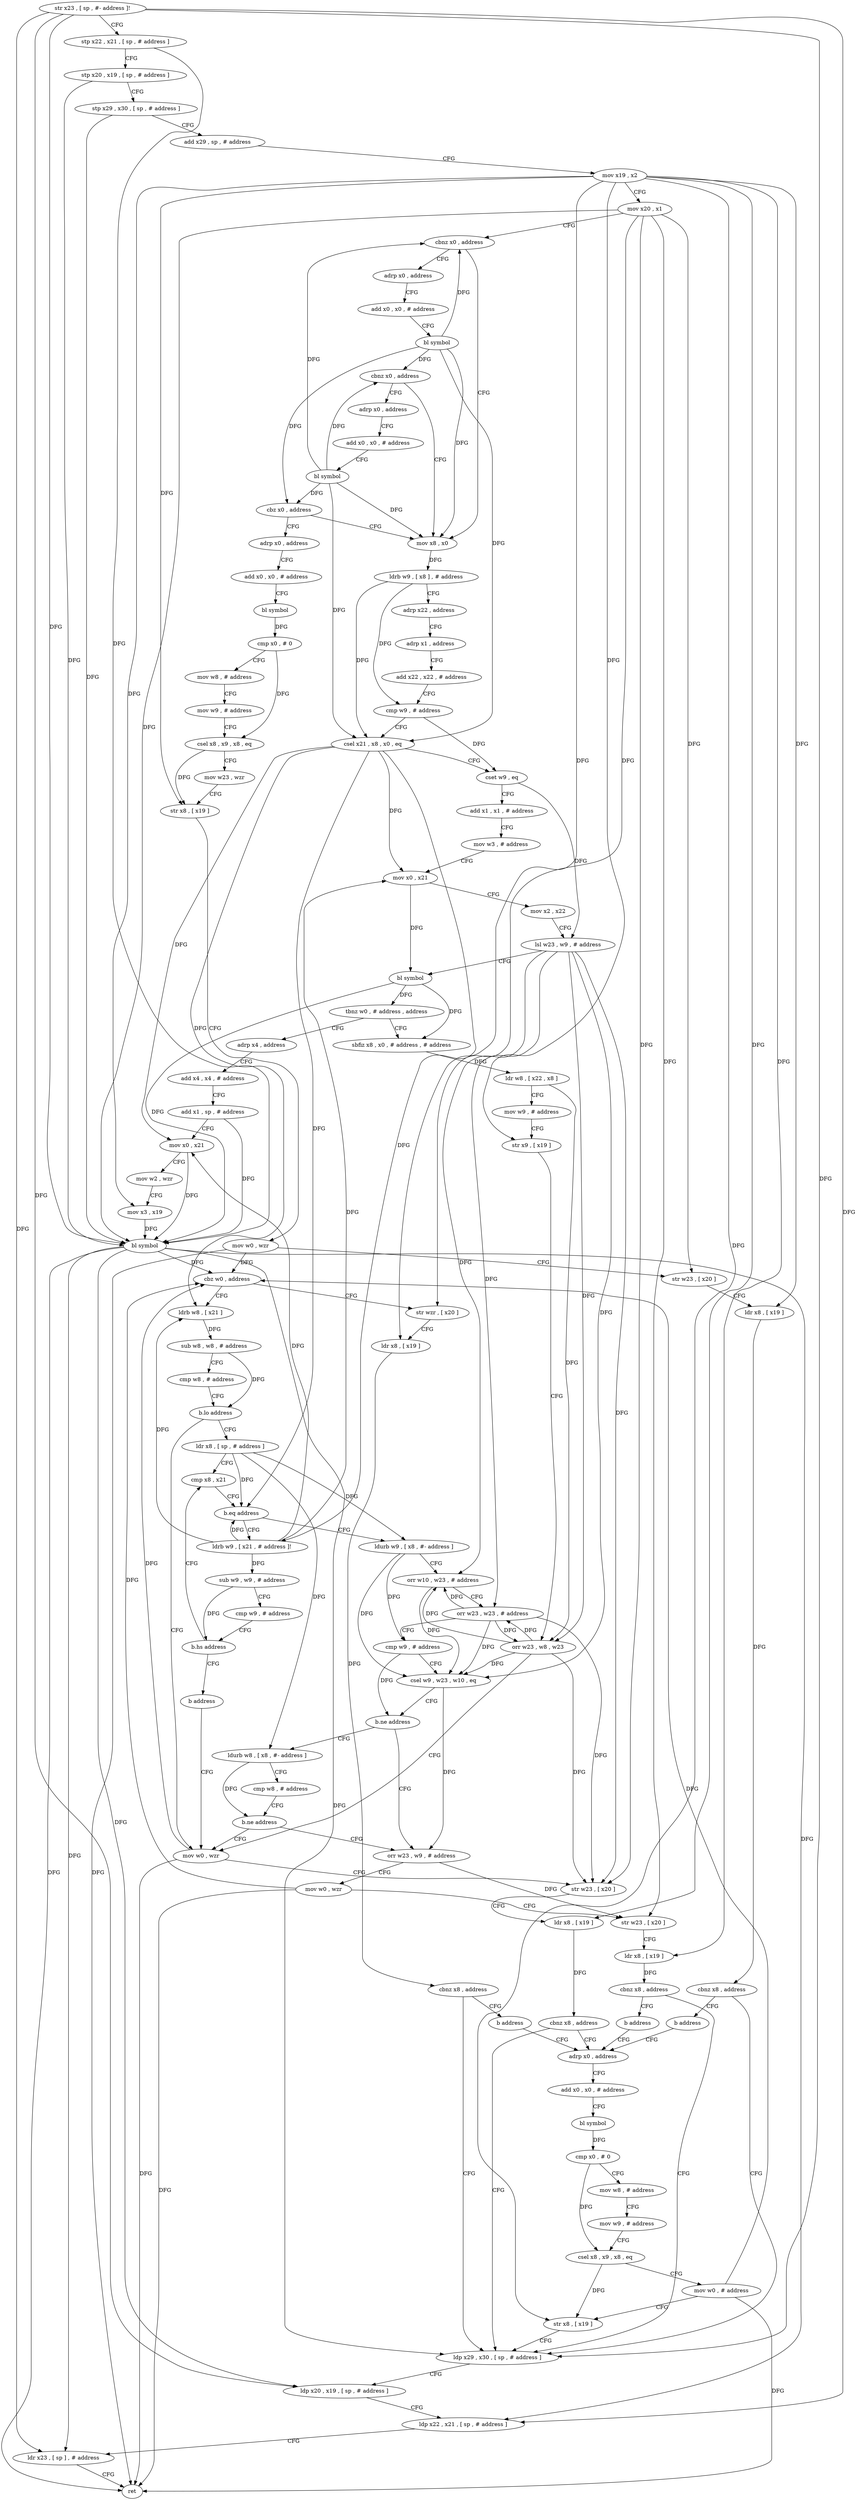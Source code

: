 digraph "func" {
"4270808" [label = "str x23 , [ sp , #- address ]!" ]
"4270812" [label = "stp x22 , x21 , [ sp , # address ]" ]
"4270816" [label = "stp x20 , x19 , [ sp , # address ]" ]
"4270820" [label = "stp x29 , x30 , [ sp , # address ]" ]
"4270824" [label = "add x29 , sp , # address" ]
"4270828" [label = "mov x19 , x2" ]
"4270832" [label = "mov x20 , x1" ]
"4270836" [label = "cbnz x0 , address" ]
"4270872" [label = "mov x8 , x0" ]
"4270840" [label = "adrp x0 , address" ]
"4270876" [label = "ldrb w9 , [ x8 ] , # address" ]
"4270880" [label = "adrp x22 , address" ]
"4270884" [label = "adrp x1 , address" ]
"4270888" [label = "add x22 , x22 , # address" ]
"4270892" [label = "cmp w9 , # address" ]
"4270896" [label = "csel x21 , x8 , x0 , eq" ]
"4270900" [label = "cset w9 , eq" ]
"4270904" [label = "add x1 , x1 , # address" ]
"4270908" [label = "mov w3 , # address" ]
"4270912" [label = "mov x0 , x21" ]
"4270916" [label = "mov x2 , x22" ]
"4270920" [label = "lsl w23 , w9 , # address" ]
"4270924" [label = "bl symbol" ]
"4270928" [label = "tbnz w0 , # address , address" ]
"4271024" [label = "adrp x4 , address" ]
"4270932" [label = "sbfiz x8 , x0 , # address , # address" ]
"4270844" [label = "add x0 , x0 , # address" ]
"4270848" [label = "bl symbol" ]
"4270852" [label = "cbnz x0 , address" ]
"4270856" [label = "adrp x0 , address" ]
"4271028" [label = "add x4 , x4 , # address" ]
"4271032" [label = "add x1 , sp , # address" ]
"4271036" [label = "mov x0 , x21" ]
"4271040" [label = "mov w2 , wzr" ]
"4271044" [label = "mov x3 , x19" ]
"4271048" [label = "bl symbol" ]
"4271052" [label = "cbz w0 , address" ]
"4271072" [label = "ldrb w8 , [ x21 ]" ]
"4271056" [label = "str wzr , [ x20 ]" ]
"4270936" [label = "ldr w8 , [ x22 , x8 ]" ]
"4270940" [label = "mov w9 , # address" ]
"4270944" [label = "str x9 , [ x19 ]" ]
"4270948" [label = "orr w23 , w8 , w23" ]
"4270952" [label = "mov w0 , wzr" ]
"4270860" [label = "add x0 , x0 , # address" ]
"4270864" [label = "bl symbol" ]
"4270868" [label = "cbz x0 , address" ]
"4271120" [label = "adrp x0 , address" ]
"4271076" [label = "sub w8 , w8 , # address" ]
"4271080" [label = "cmp w8 , # address" ]
"4271084" [label = "b.lo address" ]
"4271088" [label = "ldr x8 , [ sp , # address ]" ]
"4271060" [label = "ldr x8 , [ x19 ]" ]
"4271064" [label = "cbnz x8 , address" ]
"4271004" [label = "ldp x29 , x30 , [ sp , # address ]" ]
"4271068" [label = "b address" ]
"4271008" [label = "ldp x20 , x19 , [ sp , # address ]" ]
"4271012" [label = "ldp x22 , x21 , [ sp , # address ]" ]
"4271016" [label = "ldr x23 , [ sp ] , # address" ]
"4271020" [label = "ret" ]
"4270968" [label = "adrp x0 , address" ]
"4270972" [label = "add x0 , x0 , # address" ]
"4270976" [label = "bl symbol" ]
"4270980" [label = "cmp x0 , # 0" ]
"4270984" [label = "mov w8 , # address" ]
"4270988" [label = "mov w9 , # address" ]
"4270992" [label = "csel x8 , x9 , x8 , eq" ]
"4270996" [label = "mov w0 , # address" ]
"4271000" [label = "str x8 , [ x19 ]" ]
"4271124" [label = "add x0 , x0 , # address" ]
"4271128" [label = "bl symbol" ]
"4271132" [label = "cmp x0 , # 0" ]
"4271136" [label = "mov w8 , # address" ]
"4271140" [label = "mov w9 , # address" ]
"4271144" [label = "csel x8 , x9 , x8 , eq" ]
"4271148" [label = "mov w23 , wzr" ]
"4271152" [label = "str x8 , [ x19 ]" ]
"4271156" [label = "mov w0 , wzr" ]
"4271160" [label = "str w23 , [ x20 ]" ]
"4271164" [label = "ldr x8 , [ x19 ]" ]
"4271168" [label = "cbnz x8 , address" ]
"4271172" [label = "b address" ]
"4270956" [label = "str w23 , [ x20 ]" ]
"4270960" [label = "ldr x8 , [ x19 ]" ]
"4270964" [label = "cbnz x8 , address" ]
"4271092" [label = "cmp x8 , x21" ]
"4271176" [label = "ldurb w9 , [ x8 , #- address ]" ]
"4271180" [label = "orr w10 , w23 , # address" ]
"4271184" [label = "orr w23 , w23 , # address" ]
"4271188" [label = "cmp w9 , # address" ]
"4271192" [label = "csel w9 , w23 , w10 , eq" ]
"4271196" [label = "b.ne address" ]
"4271212" [label = "orr w23 , w9 , # address" ]
"4271200" [label = "ldurb w8 , [ x8 , #- address ]" ]
"4271100" [label = "ldrb w9 , [ x21 , # address ]!" ]
"4271104" [label = "sub w9 , w9 , # address" ]
"4271108" [label = "cmp w9 , # address" ]
"4271112" [label = "b.hs address" ]
"4271116" [label = "b address" ]
"4271216" [label = "mov w0 , wzr" ]
"4271220" [label = "str w23 , [ x20 ]" ]
"4271224" [label = "ldr x8 , [ x19 ]" ]
"4271228" [label = "cbnz x8 , address" ]
"4271232" [label = "b address" ]
"4271204" [label = "cmp w8 , # address" ]
"4271208" [label = "b.ne address" ]
"4271096" [label = "b.eq address" ]
"4270808" -> "4270812" [ label = "CFG" ]
"4270808" -> "4271004" [ label = "DFG" ]
"4270808" -> "4271008" [ label = "DFG" ]
"4270808" -> "4271012" [ label = "DFG" ]
"4270808" -> "4271016" [ label = "DFG" ]
"4270808" -> "4271048" [ label = "DFG" ]
"4270812" -> "4270816" [ label = "CFG" ]
"4270812" -> "4271048" [ label = "DFG" ]
"4270816" -> "4270820" [ label = "CFG" ]
"4270816" -> "4271048" [ label = "DFG" ]
"4270820" -> "4270824" [ label = "CFG" ]
"4270820" -> "4271048" [ label = "DFG" ]
"4270824" -> "4270828" [ label = "CFG" ]
"4270828" -> "4270832" [ label = "CFG" ]
"4270828" -> "4271152" [ label = "DFG" ]
"4270828" -> "4271164" [ label = "DFG" ]
"4270828" -> "4271044" [ label = "DFG" ]
"4270828" -> "4270944" [ label = "DFG" ]
"4270828" -> "4271060" [ label = "DFG" ]
"4270828" -> "4270960" [ label = "DFG" ]
"4270828" -> "4271000" [ label = "DFG" ]
"4270828" -> "4271224" [ label = "DFG" ]
"4270832" -> "4270836" [ label = "CFG" ]
"4270832" -> "4271160" [ label = "DFG" ]
"4270832" -> "4271048" [ label = "DFG" ]
"4270832" -> "4271056" [ label = "DFG" ]
"4270832" -> "4270956" [ label = "DFG" ]
"4270832" -> "4271220" [ label = "DFG" ]
"4270836" -> "4270872" [ label = "CFG" ]
"4270836" -> "4270840" [ label = "CFG" ]
"4270872" -> "4270876" [ label = "DFG" ]
"4270840" -> "4270844" [ label = "CFG" ]
"4270876" -> "4270880" [ label = "CFG" ]
"4270876" -> "4270892" [ label = "DFG" ]
"4270876" -> "4270896" [ label = "DFG" ]
"4270880" -> "4270884" [ label = "CFG" ]
"4270884" -> "4270888" [ label = "CFG" ]
"4270888" -> "4270892" [ label = "CFG" ]
"4270892" -> "4270896" [ label = "CFG" ]
"4270892" -> "4270900" [ label = "DFG" ]
"4270896" -> "4270900" [ label = "CFG" ]
"4270896" -> "4270912" [ label = "DFG" ]
"4270896" -> "4271036" [ label = "DFG" ]
"4270896" -> "4271072" [ label = "DFG" ]
"4270896" -> "4271096" [ label = "DFG" ]
"4270896" -> "4271100" [ label = "DFG" ]
"4270900" -> "4270904" [ label = "CFG" ]
"4270900" -> "4270920" [ label = "DFG" ]
"4270904" -> "4270908" [ label = "CFG" ]
"4270908" -> "4270912" [ label = "CFG" ]
"4270912" -> "4270916" [ label = "CFG" ]
"4270912" -> "4270924" [ label = "DFG" ]
"4270916" -> "4270920" [ label = "CFG" ]
"4270920" -> "4270924" [ label = "CFG" ]
"4270920" -> "4270948" [ label = "DFG" ]
"4270920" -> "4270956" [ label = "DFG" ]
"4270920" -> "4271180" [ label = "DFG" ]
"4270920" -> "4271184" [ label = "DFG" ]
"4270920" -> "4271192" [ label = "DFG" ]
"4270924" -> "4270928" [ label = "DFG" ]
"4270924" -> "4270932" [ label = "DFG" ]
"4270924" -> "4271048" [ label = "DFG" ]
"4270928" -> "4271024" [ label = "CFG" ]
"4270928" -> "4270932" [ label = "CFG" ]
"4271024" -> "4271028" [ label = "CFG" ]
"4270932" -> "4270936" [ label = "DFG" ]
"4270844" -> "4270848" [ label = "CFG" ]
"4270848" -> "4270852" [ label = "DFG" ]
"4270848" -> "4270836" [ label = "DFG" ]
"4270848" -> "4270872" [ label = "DFG" ]
"4270848" -> "4270896" [ label = "DFG" ]
"4270848" -> "4270868" [ label = "DFG" ]
"4270852" -> "4270872" [ label = "CFG" ]
"4270852" -> "4270856" [ label = "CFG" ]
"4270856" -> "4270860" [ label = "CFG" ]
"4271028" -> "4271032" [ label = "CFG" ]
"4271032" -> "4271036" [ label = "CFG" ]
"4271032" -> "4271048" [ label = "DFG" ]
"4271036" -> "4271040" [ label = "CFG" ]
"4271036" -> "4271048" [ label = "DFG" ]
"4271040" -> "4271044" [ label = "CFG" ]
"4271044" -> "4271048" [ label = "DFG" ]
"4271048" -> "4271052" [ label = "DFG" ]
"4271048" -> "4271020" [ label = "DFG" ]
"4271048" -> "4271004" [ label = "DFG" ]
"4271048" -> "4271008" [ label = "DFG" ]
"4271048" -> "4271012" [ label = "DFG" ]
"4271048" -> "4271016" [ label = "DFG" ]
"4271052" -> "4271072" [ label = "CFG" ]
"4271052" -> "4271056" [ label = "CFG" ]
"4271072" -> "4271076" [ label = "DFG" ]
"4271056" -> "4271060" [ label = "CFG" ]
"4270936" -> "4270940" [ label = "CFG" ]
"4270936" -> "4270948" [ label = "DFG" ]
"4270940" -> "4270944" [ label = "CFG" ]
"4270944" -> "4270948" [ label = "CFG" ]
"4270948" -> "4270952" [ label = "CFG" ]
"4270948" -> "4270956" [ label = "DFG" ]
"4270948" -> "4271180" [ label = "DFG" ]
"4270948" -> "4271184" [ label = "DFG" ]
"4270948" -> "4271192" [ label = "DFG" ]
"4270952" -> "4270956" [ label = "CFG" ]
"4270952" -> "4271052" [ label = "DFG" ]
"4270952" -> "4271020" [ label = "DFG" ]
"4270860" -> "4270864" [ label = "CFG" ]
"4270864" -> "4270868" [ label = "DFG" ]
"4270864" -> "4270836" [ label = "DFG" ]
"4270864" -> "4270872" [ label = "DFG" ]
"4270864" -> "4270852" [ label = "DFG" ]
"4270864" -> "4270896" [ label = "DFG" ]
"4270868" -> "4271120" [ label = "CFG" ]
"4270868" -> "4270872" [ label = "CFG" ]
"4271120" -> "4271124" [ label = "CFG" ]
"4271076" -> "4271080" [ label = "CFG" ]
"4271076" -> "4271084" [ label = "DFG" ]
"4271080" -> "4271084" [ label = "CFG" ]
"4271084" -> "4270952" [ label = "CFG" ]
"4271084" -> "4271088" [ label = "CFG" ]
"4271088" -> "4271092" [ label = "CFG" ]
"4271088" -> "4271096" [ label = "DFG" ]
"4271088" -> "4271176" [ label = "DFG" ]
"4271088" -> "4271200" [ label = "DFG" ]
"4271060" -> "4271064" [ label = "DFG" ]
"4271064" -> "4271004" [ label = "CFG" ]
"4271064" -> "4271068" [ label = "CFG" ]
"4271004" -> "4271008" [ label = "CFG" ]
"4271068" -> "4270968" [ label = "CFG" ]
"4271008" -> "4271012" [ label = "CFG" ]
"4271012" -> "4271016" [ label = "CFG" ]
"4271016" -> "4271020" [ label = "CFG" ]
"4270968" -> "4270972" [ label = "CFG" ]
"4270972" -> "4270976" [ label = "CFG" ]
"4270976" -> "4270980" [ label = "DFG" ]
"4270980" -> "4270984" [ label = "CFG" ]
"4270980" -> "4270992" [ label = "DFG" ]
"4270984" -> "4270988" [ label = "CFG" ]
"4270988" -> "4270992" [ label = "CFG" ]
"4270992" -> "4270996" [ label = "CFG" ]
"4270992" -> "4271000" [ label = "DFG" ]
"4270996" -> "4271000" [ label = "CFG" ]
"4270996" -> "4271052" [ label = "DFG" ]
"4270996" -> "4271020" [ label = "DFG" ]
"4271000" -> "4271004" [ label = "CFG" ]
"4271124" -> "4271128" [ label = "CFG" ]
"4271128" -> "4271132" [ label = "DFG" ]
"4271132" -> "4271136" [ label = "CFG" ]
"4271132" -> "4271144" [ label = "DFG" ]
"4271136" -> "4271140" [ label = "CFG" ]
"4271140" -> "4271144" [ label = "CFG" ]
"4271144" -> "4271148" [ label = "CFG" ]
"4271144" -> "4271152" [ label = "DFG" ]
"4271148" -> "4271152" [ label = "CFG" ]
"4271152" -> "4271156" [ label = "CFG" ]
"4271156" -> "4271160" [ label = "CFG" ]
"4271156" -> "4271052" [ label = "DFG" ]
"4271156" -> "4271020" [ label = "DFG" ]
"4271160" -> "4271164" [ label = "CFG" ]
"4271164" -> "4271168" [ label = "DFG" ]
"4271168" -> "4271004" [ label = "CFG" ]
"4271168" -> "4271172" [ label = "CFG" ]
"4271172" -> "4270968" [ label = "CFG" ]
"4270956" -> "4270960" [ label = "CFG" ]
"4270960" -> "4270964" [ label = "DFG" ]
"4270964" -> "4271004" [ label = "CFG" ]
"4270964" -> "4270968" [ label = "CFG" ]
"4271092" -> "4271096" [ label = "CFG" ]
"4271176" -> "4271180" [ label = "CFG" ]
"4271176" -> "4271188" [ label = "DFG" ]
"4271176" -> "4271192" [ label = "DFG" ]
"4271180" -> "4271184" [ label = "CFG" ]
"4271180" -> "4271192" [ label = "DFG" ]
"4271184" -> "4271188" [ label = "CFG" ]
"4271184" -> "4270948" [ label = "DFG" ]
"4271184" -> "4270956" [ label = "DFG" ]
"4271184" -> "4271180" [ label = "DFG" ]
"4271184" -> "4271192" [ label = "DFG" ]
"4271188" -> "4271192" [ label = "CFG" ]
"4271188" -> "4271196" [ label = "DFG" ]
"4271192" -> "4271196" [ label = "CFG" ]
"4271192" -> "4271212" [ label = "DFG" ]
"4271196" -> "4271212" [ label = "CFG" ]
"4271196" -> "4271200" [ label = "CFG" ]
"4271212" -> "4271216" [ label = "CFG" ]
"4271212" -> "4271220" [ label = "DFG" ]
"4271200" -> "4271204" [ label = "CFG" ]
"4271200" -> "4271208" [ label = "DFG" ]
"4271100" -> "4271104" [ label = "DFG" ]
"4271100" -> "4270912" [ label = "DFG" ]
"4271100" -> "4271036" [ label = "DFG" ]
"4271100" -> "4271072" [ label = "DFG" ]
"4271100" -> "4271096" [ label = "DFG" ]
"4271104" -> "4271108" [ label = "CFG" ]
"4271104" -> "4271112" [ label = "DFG" ]
"4271108" -> "4271112" [ label = "CFG" ]
"4271112" -> "4271092" [ label = "CFG" ]
"4271112" -> "4271116" [ label = "CFG" ]
"4271116" -> "4270952" [ label = "CFG" ]
"4271216" -> "4271220" [ label = "CFG" ]
"4271216" -> "4271052" [ label = "DFG" ]
"4271216" -> "4271020" [ label = "DFG" ]
"4271220" -> "4271224" [ label = "CFG" ]
"4271224" -> "4271228" [ label = "DFG" ]
"4271228" -> "4271004" [ label = "CFG" ]
"4271228" -> "4271232" [ label = "CFG" ]
"4271232" -> "4270968" [ label = "CFG" ]
"4271204" -> "4271208" [ label = "CFG" ]
"4271208" -> "4270952" [ label = "CFG" ]
"4271208" -> "4271212" [ label = "CFG" ]
"4271096" -> "4271176" [ label = "CFG" ]
"4271096" -> "4271100" [ label = "CFG" ]
}
